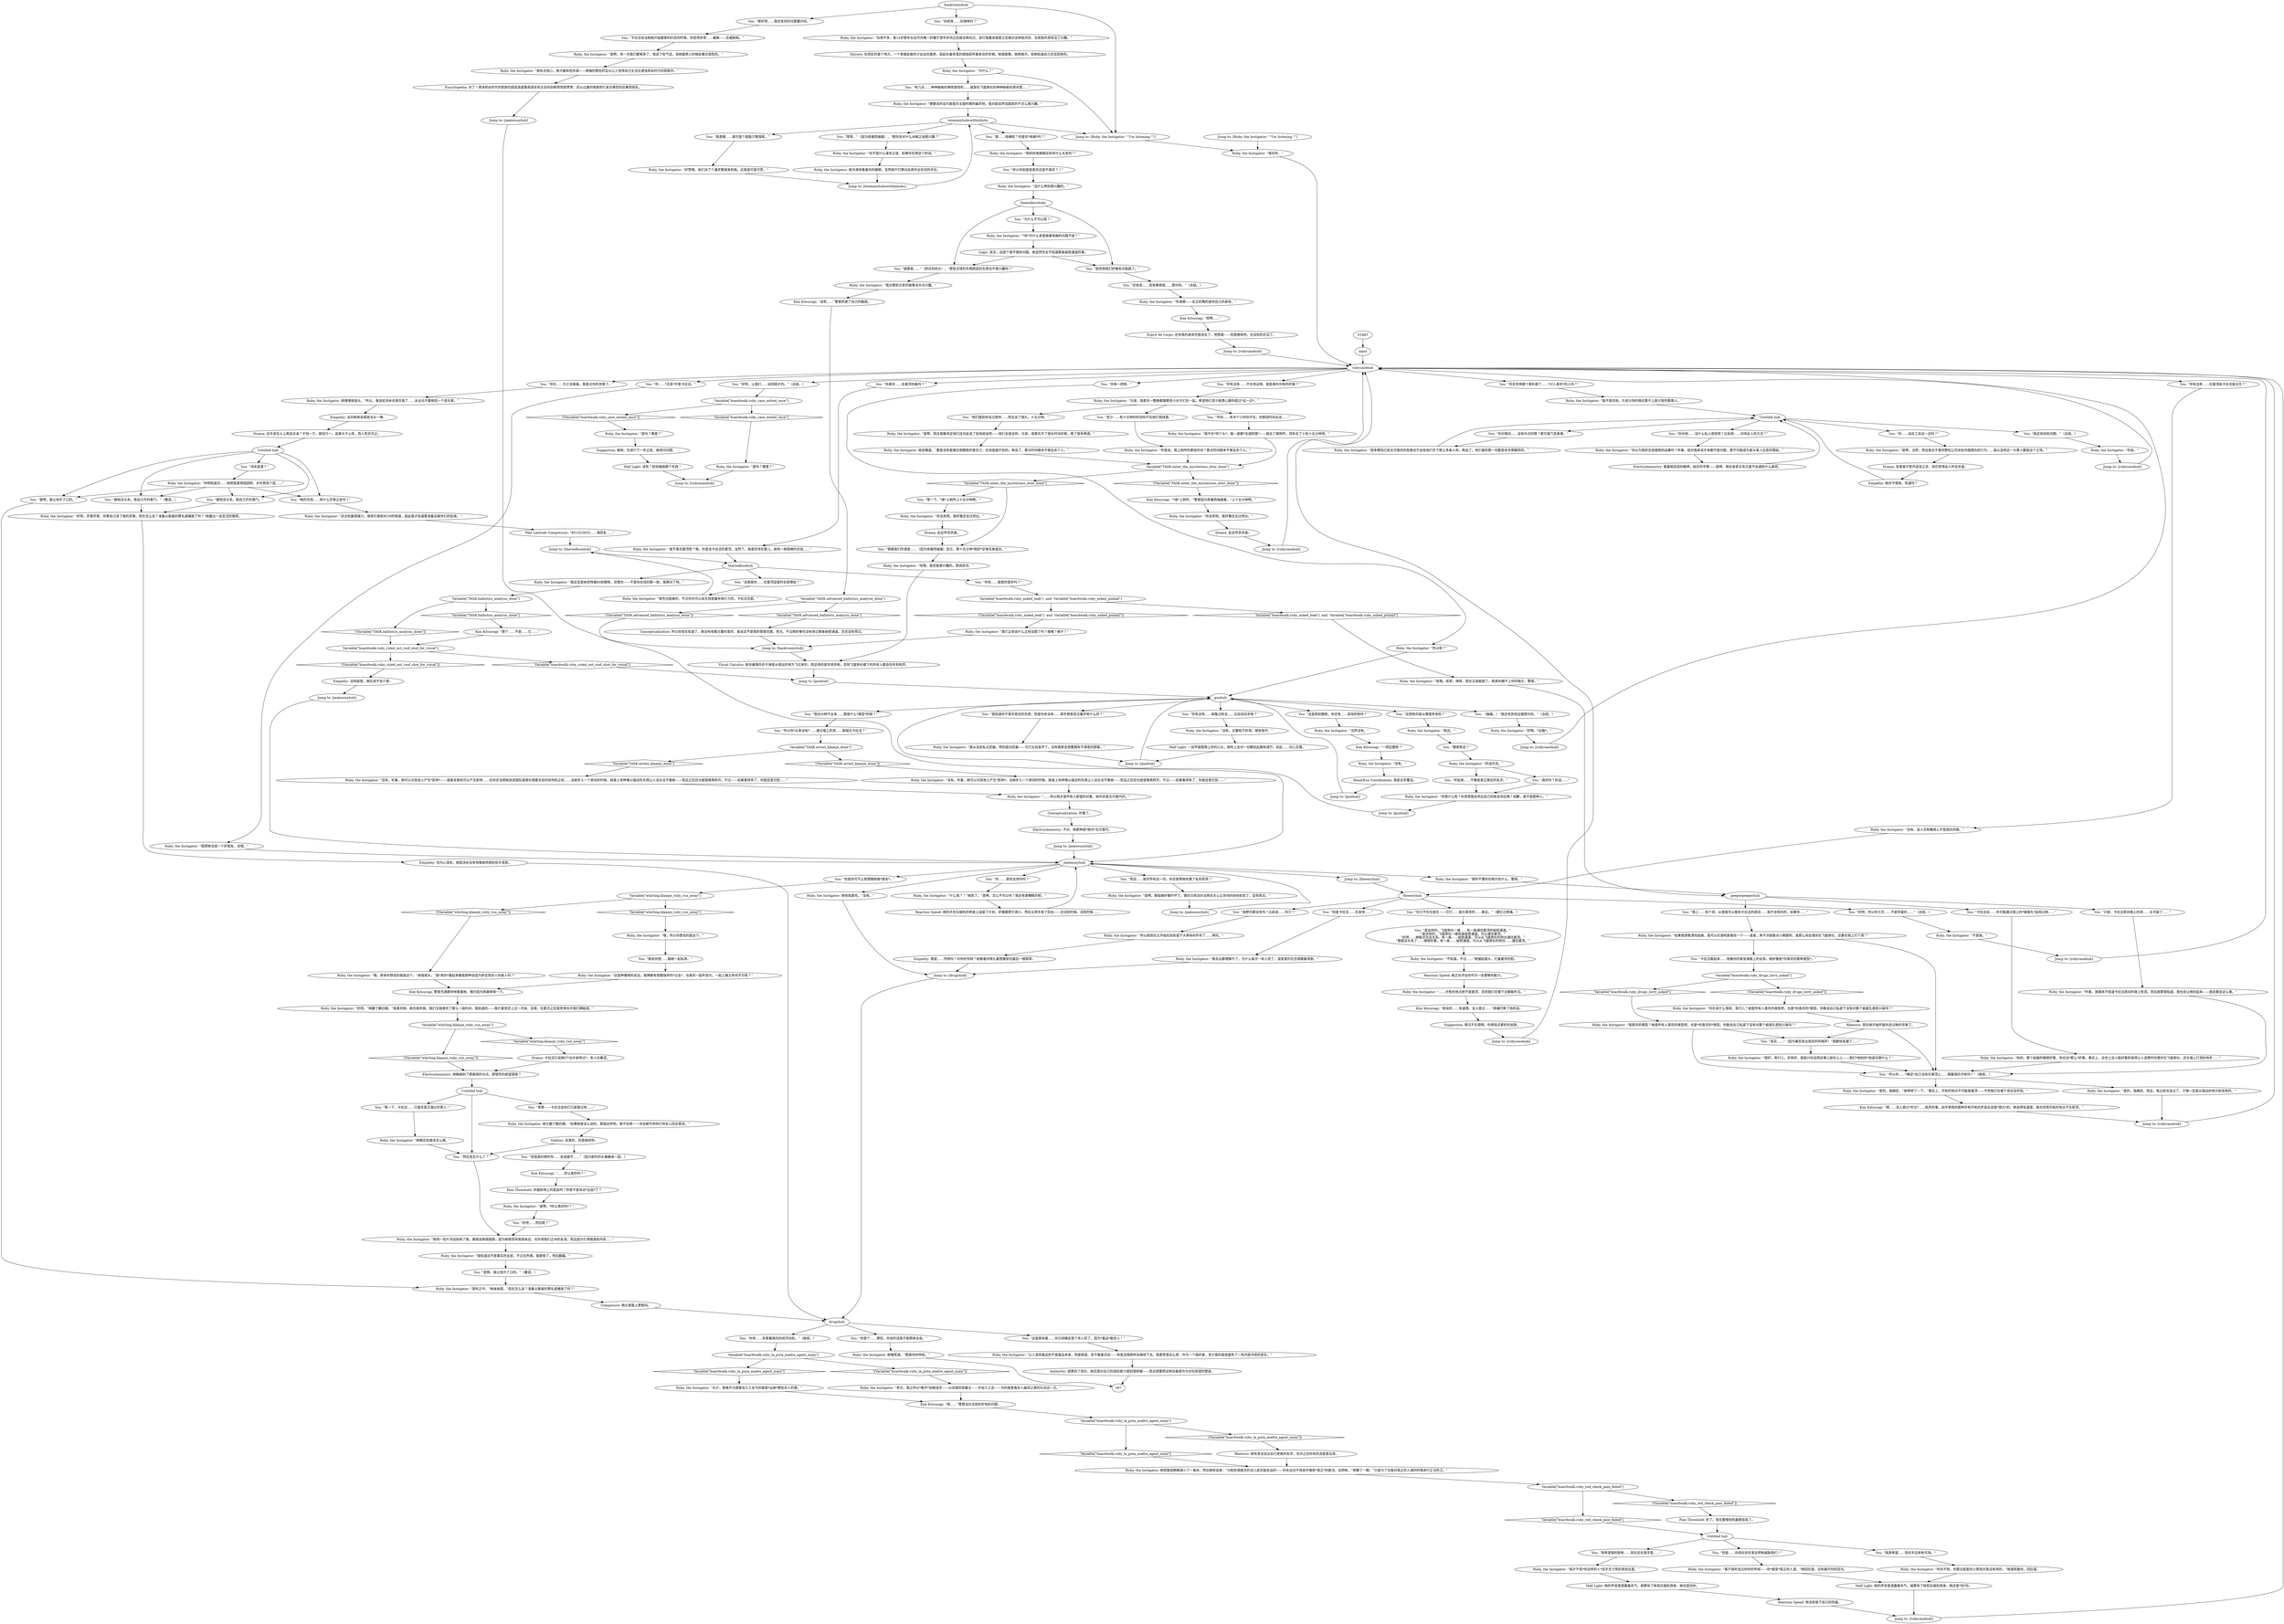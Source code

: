 # LAIR / INSTIGATOR CASE
# Here you can present your case to Ruby and find yourself left without much of a case.
# ==================================================
digraph G {
	  0 [label="START"];
	  1 [label="input"];
	  2 [label="Ruby, the Instigator: “你明知故问……他把我耍得团团转。乡村男孩个屁……”"];
	  3 [label="Ruby, the Instigator: “意料之中。”她耸耸肩。“现在怎么说？准备以贩毒的罪名逮捕我了吗？”"];
	  4 [label="Ruby, the Instigator: “是吗？哪里？”"];
	  5 [label="Empathy: 那是……怜悯吗？对你的怜悯？她看着你挣扎着想要抓住最后一根稻草。"];
	  6 [label="Empathy: 她并不恨他，知道吗？"];
	  7 [label="You: “卡拉洁说……你可能通过墙上的*偷窥孔*监视过她……”"];
	  8 [label="You: “我知道你不喜欢老旧的东西，但是你有没有……顺手倒卖些古董步枪什么的？”"];
	  9 [label="You: “好吧，让我们……说回刚才的。”（总结。）"];
	  10 [label="You: “那……电梯呢？你喜欢*电梯*吗？”"];
	  11 [label="You: “只是，卡拉洁房间墙上的洞……太可疑了……”"];
	  12 [label="You: “但是你可不止是想跟她做*朋友*。”"];
	  13 [label="You: “他们提到你去过厕所……而且去了很久。十五分钟。”"];
	  14 [label="Ruby, the Instigator: “是啊，而且我敢肯定他们还对此说了些俏皮话吧——他们总是这样。兄弟，我那天开了很长时间的車，喝了很多啤酒。”"];
	  15 [label="Ruby, the Instigator: “为什么？”"];
	  16 [label="Untitled hub"];
	  17 [label="You: “等等——卡拉洁说你们只是接过吻……”"];
	  18 [label="Ruby, the Instigator: 她慢慢摇摇头。“所以，善良如汤米也辜负我了……永远也不要相信一个音乐家。”"];
	  19 [label="Empathy: 在内心深处，她因汤米没有背叛她而感到些许宽慰。"];
	  20 [label="Ruby, the Instigator: “你去死吧。我好像还去过吧台。”"];
	  21 [label="You: “我也分辨不出来……那是什么*类型*的枪？”"];
	  22 [label="You: “而且……抛开所有这一切，你还是帮她布置了私刑现场？”"];
	  23 [label="Ruby, the Instigator: “你以为我妒忌他猎艳的战果吗？听着，妞对我来说才来都不是问题，更不可能成为我与某人交恶的理由。”"];
	  24 [label="You: “这就是你……在屋顶逗留的全部理由？”"];
	  25 [label="Ruby, the Instigator: “没有，古董枪不好用，很容易坏。”"];
	  26 [label="Ruby, the Instigator: “没有。听着，她可以对其他人产生*影响*。当她步入一个房间的时候，她身上有种难以描述的东西让人没办法不看她——而且之后目光就很难再转开。不过——如果看得多了，你就会意识到……”"];
	  27 [label="Logic: 其实，这是个很不错的问题。她显然完全不知道那条秘密通道的事。"];
	  28 [label="Ruby, the Instigator: “景色也挺美的，不过你也可以说天线是最有吸引力的。卡拉洁也是。”"];
	  29 [label="Jump to: [rubycasehub]"];
	  30 [label="floweryhub"];
	  31 [label="You: “至少……有十分钟的时间你不在他们视线里。”"];
	  32 [label="Ruby, the Instigator: “基于我听说过的你的传闻——你*就是*真正的人渣，”她回应道，没有避开你的目光。"];
	  33 [label="Ruby, the Instigator: “没有。听着，她可以对其他人产生*影响*——或者说曾经可以产生影响……在你还没把她送进国际道德伦理委员会的绞肉机之前……当她步入一个房间的时候，她身上有种难以描述的东西让人没办法不看她——而且之后目光就很难再转开。不过——如果看得多了，你就会意识到……”"];
	  34 [label="Pain Threshold: 你面前地上的是血吗？你是不是耳朵*出血*了？"];
	  35 [label="Ruby, the Instigator: “你请便——反正折腾的是你自己的身体。”"];
	  36 [label="Variable[\"boardwalk.ruby_ruled_out_roof_shot_for_viscal\"]"];
	  37 [label="Variable[\"boardwalk.ruby_ruled_out_roof_shot_for_viscal\"]", shape=diamond];
	  38 [label="!(Variable[\"boardwalk.ruby_ruled_out_roof_shot_for_viscal\"])", shape=diamond];
	  39 [label="You: “汤米是谁？”"];
	  40 [label="You: “跟他没关系，我自己开的車门。”"];
	  41 [label="jealoousyhub"];
	  42 [label="You: “你有没有……不在场证明。就是莱利中枪的时候？”"];
	  43 [label="You: “你在……为工会贩毒。我查过你的货車了。”"];
	  44 [label="Ruby, the Instigator: “伙计，我离开马德雷加入工会为的就是*远离*那些杀人的事。”"];
	  45 [label="Esprit de Corps: 还有我的身体也搭进去了，他想道——但是继续吧。也没别的办法了。"];
	  46 [label="Kim Kitsuragi: “该死……”警督抓紧了自己的脑袋。"];
	  47 [label="Empathy: 这对她来说真是当头一棒。"];
	  48 [label="Jump to: [rubymainhub]"];
	  49 [label="Drama: 吾辈虽不愿作逆耳之言，但仍觉得此人所言非虚。"];
	  50 [label="You: “你喜欢……在屋顶待着吗？”"];
	  51 [label="Ruby, the Instigator: “也不是什么谋杀之谜，如果你在想这个的话。”"];
	  52 [label="Ruby, the Instigator: “是的，我确定。”她停顿了一下。“事实上，开枪的地点不可能是屋顶——不然我们在楼下肯定会听到。”"];
	  53 [label="Jump to: [jealoousyhub]"];
	  54 [label="Ruby, the Instigator: “不知道。不过……”她皱起眉头，打量着你的脸。"];
	  55 [label="Ruby, the Instigator: “……开枪的地点绝不是屋顶，否则我们在楼下全都能听见。”"];
	  56 [label="Jump to: [gunhub]"];
	  57 [label="Ruby, the Instigator: 她嗤笑道。“那是你的特权。”"];
	  58 [label="Rhetoric: 现在她开始怀疑你进过她的货車了。"];
	  59 [label="Composure: 她比表面上更郁闷。"];
	  60 [label="Half Light: 一丝怀疑感爬上你的心头。她听上去对一切都如此胸有成竹，如此……问心无愧。"];
	  61 [label="Ruby, the Instigator: “我才不信*你这样的人*会手无寸铁的来到这里。”"];
	  62 [label="You: “你对他……没什么私人恩怨吧？比如他……对待女人的方式？”"];
	  63 [label="You: “卡拉洁看起来……很像你的某张海报上的女孩。她好像是*你喜欢的那种类型*。”"];
	  64 [label="You: “你……*尤其*中意卡拉洁。”"];
	  65 [label="Untitled hub"];
	  66 [label="You: “那好吧……我还有别的问题要问你。”"];
	  67 [label="Jump to: [backroomshub]"];
	  68 [label="You: “中间……有半个小时你不在，你那段时间出去……”"];
	  69 [label="Variable[\"TASK.ballistics_analysis_done\"]"];
	  70 [label="Variable[\"TASK.ballistics_analysis_done\"]", shape=diamond];
	  71 [label="!(Variable[\"TASK.ballistics_analysis_done\"])", shape=diamond];
	  72 [label="Jump to: [rubycasehub]"];
	  73 [label="You: “真的吗？好战……”"];
	  74 [label="You: “哪家枪店？”"];
	  75 [label="Jump to: [rubycasehub]"];
	  76 [label="Ruby, the Instigator: “兄弟，我那天一整晚都跟那些小伙子们在一起。希望他们至少能费心跟你提过*这一点*。”"];
	  77 [label="Ruby, the Instigator: “哇哦，我还挺感兴趣的。愿闻其详。”"];
	  78 [label="Jump to: [toomanyhubswithinhubs]"];
	  79 [label="Hand/Eye Coordination: 真是全军覆没。"];
	  80 [label="You: “好吧……然后呢？”"];
	  81 [label="Ruby, the Instigator: “是啊。那姑娘好像吓坏了。佣兵已经没办法再去关心尘世间的纷纷扰扰了，显而易见。”"];
	  82 [label="Ruby, the Instigator: “他妈的电梯跟这些有什么关系吗？”"];
	  83 [label="Ruby, the Instigator: “我对那些古老的破事没半点兴趣。”"];
	  84 [label="theroofisonhub"];
	  85 [label="Jump to: [theroofisonhub]"];
	  86 [label="Ruby, the Instigator: “这是种煽情的说法。我俩都有想要抛弃的*过去*，也喜欢一起听音乐。一起上路又有何不可呢？”"];
	  87 [label="Jump to: [Ruby, the Instigator: \"\"I'm listening.\"\"]"];
	  88 [label="Ruby, the Instigator: “是啊，有一次我们都喝多了，我说了些气话，说她跟男人的相处模式很危险。”"];
	  89 [label="You: “我真希望……现在手边有枪可用。”"];
	  90 [label="Ruby, the Instigator: “你办不到。你那点肮脏的小把戏对我没有用的，”她凝视着你，回应道。"];
	  91 [label="Reaction Speed: 她的手在压缩机的转盘上逗留了片刻，好像要把它调小，然后又把手收了回去——还没到时候。没到时候……"];
	  92 [label="Ruby, the Instigator: “枪店。”"];
	  93 [label="rubycasehub"];
	  94 [label="Ruby, the Instigator: “硬要说的话可能是宗主国时期的幽灵吧。我对超自然话题真的不怎么感兴趣。”"];
	  95 [label="Ruby, the Instigator: “好啊。*证据*。”"];
	  96 [label="You: “好吧，所以铃兰花……不是你留的……”（总结。）"];
	  97 [label="Ruby, the Instigator: 她又翻了翻白眼。“如果她是这么说的，那就这样吧。我不会再一一详述细节供你们待会儿回去意淫。”"];
	  98 [label="Jump to: [jealoousyhub]"];
	  99 [label="You: “但是……你现在却在拿这把枪威胁我们！”"];
	  100 [label="Variable[\"TASK.arrest_klaasje_done\"]"];
	  101 [label="Variable[\"TASK.arrest_klaasje_done\"]", shape=diamond];
	  102 [label="!(Variable[\"TASK.arrest_klaasje_done\"])", shape=diamond];
	  103 [label="Variable[\"boardwalk.ruby_drugs_lorry_asked\"]"];
	  104 [label="Variable[\"boardwalk.ruby_drugs_lorry_asked\"]", shape=diamond];
	  105 [label="!(Variable[\"boardwalk.ruby_drugs_lorry_asked\"])", shape=diamond];
	  106 [label="Ruby, the Instigator: “你在说什么鬼呢，哥们儿？她是所有人喜欢的类型吧，也是*你喜欢的*类型。你敢说自己私底下没有对那个偷窥孔感到兴奋吗？”"];
	  107 [label="Electrochemistry: 不对，她那种妞*绝对*无可替代。"];
	  108 [label="Jump to: [rubycasehub]"];
	  109 [label="Ruby, the Instigator: “你想什么呢？你觉得我会供出自己的枪支供应商？抱歉，我不是那种人。”"];
	  110 [label="You: “这把枪你是从哪里弄来的？”"];
	  111 [label="Ruby, the Instigator: “很多哪怕已经无可救药的败类也不会有他们手下那么多条人命。再说了，他们做的那一切都是有丰厚酬劳的。”"];
	  112 [label="Ruby, the Instigator: “没什么特别感兴趣的。”"];
	  113 [label="You: （抽搐。）“我还有其他证据想问你。”（总结。）"];
	  114 [label="You: “真遗憾……我可是个超能力警探呢。”"];
	  115 [label="Jump to: [jealoousyhub]"];
	  116 [label="Ruby, the Instigator: “……所以她才是所有人欲望的对象，她并非是无可替代的。”"];
	  117 [label="Ruby, the Instigator: “你说。”"];
	  118 [label="You: “你…….喜欢女孩吗吗？”"];
	  119 [label="You: “其实……”（因为痛苦发出诡异的呜咽声）“我都快高潮了……”"];
	  120 [label="You: “跟他没关系，我自己开的車门。”（撒谎。）"];
	  121 [label="Pain Threshold: 好了。现在要够到机器更容易了。"];
	  122 [label="Ruby, the Instigator: “听着，我根本不知道卡拉洁房间的墙上有洞。而且就算我知道，我也会让她封起来——朋友都会这么做。”"];
	  123 [label="peeperpeeperhub"];
	  124 [label="Ruby, the Instigator: “我喜欢的类型？她是所有人喜欢的类型吧，也是*你喜欢的*类型。你敢说自己私底下没有对那个偷窥孔感到兴奋吗？”"];
	  125 [label="Kim Kitsuragi: “嗯……没人提过*听见*……枪声的事。凶手使用的那种步枪开枪的声音应该是*很大*的。她说得有道理，我也觉得开枪的地点不在房顶。”"];
	  126 [label="You: “她说你想……跟她一起私奔。”"];
	  127 [label="You: “你有没有……在屋顶给卡拉洁留过花？”"];
	  128 [label="Ruby, the Instigator: “我永远都理解不了，为什么每次一有人死了，温室里的花也得跟着凋谢。”"];
	  129 [label="Ruby, the Instigator: “你是说，我上厕所的那段时间？那点时间根本不够去杀个人。”"];
	  130 [label="Ruby, the Instigator: 她自嘲道。“要是没有能够压倒膀胱的意志力，应该是做不到的。再说了，那点时间根本不够去杀个人。”"];
	  131 [label="Shivers: 在郊区的某个地方，一个骨瘦如柴的少女站在路旁，竖起长着老茧的拇指招呼着来往的车辆。她很疲惫。她想离开。但她知道自己还会回来的。"];
	  132 [label="You: “然后发生什么了？”"];
	  133 [label="Ruby, the Instigator: “好吧。”她翻了翻白眼。“我喜欢她，她也喜欢我，我们互相喜欢了那么一段时间，我知道的——我们甚至还上过一次床。没错，在那次之后我觉得也许我们俩能成。”"];
	  134 [label="Ruby, the Instigator: “让人滥用毒品的不是毒品本身，而是绝望。至于贩毒活动——有我没我照样会继续下去。我更愿意这么想：作为一个组织者，至少我的高效避免了一些内部冲突的发生。”"];
	  135 [label="Ruby, the Instigator: “我不在*你个头*。我一直都*在酒吧里*——我去了趟厕所，顶多去了十到十五分钟吧。”"];
	  136 [label="Untitled hub"];
	  137 [label="Drama: 此女所言非虚。"];
	  138 [label="Drama: 此女所言非虚。"];
	  139 [label="Conceptualization: 好极了。"];
	  140 [label="You: “是啊，我让他开了口的。”"];
	  141 [label="Variable[\"boardwalk.ruby_red_check_pain_failed\"]"];
	  142 [label="Variable[\"boardwalk.ruby_red_check_pain_failed\"]", shape=diamond];
	  143 [label="!(Variable[\"boardwalk.ruby_red_check_pain_failed\"])", shape=diamond];
	  144 [label="Ruby, the Instigator: “当然没有。”"];
	  145 [label="You: “你有没有……收集过枪支……比如说旧步枪？”"];
	  146 [label="Ruby, the Instigator: “玩得不多。我14岁那年在达丹内唯一的餐厅游手好闲之后就没再玩过。自打我搬进城里之后就对这种低风险、无奖励的游戏没了兴趣。”"];
	  147 [label="You: “等等，”（因为疼痛而抽搐），“那你会对什么未解之谜感兴趣？”"];
	  148 [label="Ruby, the Instigator: “*你*为什么老是揪着电梯的问题不放？”"];
	  149 [label="Variable[\"TASK.advanced_ballistics_analysis_done\"]"];
	  150 [label="Variable[\"TASK.advanced_ballistics_analysis_done\"]", shape=diamond];
	  151 [label="!(Variable[\"TASK.advanced_ballistics_analysis_done\"])", shape=diamond];
	  152 [label="Ruby, the Instigator: “好赞哦，他们派了个通灵警探来抓我。还真是可喜可贺。”"];
	  153 [label="Variable[\"TASK.enter_the_mysterious_door_done\"]"];
	  154 [label="Variable[\"TASK.enter_the_mysterious_door_done\"]", shape=diamond];
	  155 [label="!(Variable[\"TASK.enter_the_mysterious_door_done\"])", shape=diamond];
	  156 [label="theendlesshubs"];
	  157 [label="Kim Kitsuragi: “她说的……有道理。没人提过……”疼痛打断了他的话。"];
	  158 [label="Variable[\"whirling.klaasje_ruby_run_away\"]"];
	  159 [label="Variable[\"whirling.klaasje_ruby_run_away\"]", shape=diamond];
	  160 [label="!(Variable[\"whirling.klaasje_ruby_run_away\"])", shape=diamond];
	  161 [label="Jump to: [gunhub]"];
	  162 [label="You: “你是个……罪犯。你说的话我不能照单全收。”"];
	  163 [label="Variable[\"boardwalk.ruby_la_puta_madre_agent_main\"]"];
	  164 [label="Variable[\"boardwalk.ruby_la_puta_madre_agent_main\"]", shape=diamond];
	  165 [label="!(Variable[\"boardwalk.ruby_la_puta_madre_agent_main\"])", shape=diamond];
	  166 [label="Variable[\"boardwalk.ruby_la_puta_madre_agent_main\"]"];
	  167 [label="Variable[\"boardwalk.ruby_la_puta_madre_agent_main\"]", shape=diamond];
	  168 [label="!(Variable[\"boardwalk.ruby_la_puta_madre_agent_main\"])", shape=diamond];
	  169 [label="Suggestion: 继续。在进行下一步之前，继续问问题。"];
	  170 [label="Ruby, the Instigator: “你去死吧。我好像还去过吧台。”"];
	  171 [label="You: “你……站在工会这一边吗？”"];
	  172 [label="You: “墙上……有个洞，从里面可以看到卡拉洁的房间……我不会怪你的，如果你……”"];
	  173 [label="Ruby, the Instigator: “好战杰克。”"];
	  174 [label="Ruby, the Instigator: “我不喜欢他。久经沙场的佣兵算不上是讨喜的那类人。”"];
	  175 [label="Conceptualization: 所以你现在知道了，她没有收集古董的爱好。虽说这不是我的管辖范围，老兄，不过她好像也没有用过那条秘密通道。完全没有用过。"];
	  176 [label="Jump to: [jealoousyhub]"];
	  177 [label="You: “你有……杀害雇佣兵的经济动机。”（继续。）"];
	  178 [label="Ruby, the Instigator: “哦，所以你想说的是这个。”"];
	  179 [label="Kim Kitsuragi: “一把后膛枪？”"];
	  180 [label="Kim Kitsuragi: “唔……”警督没办法组织好他的问题。"];
	  181 [label="You: “听起来……不像是真正商店的名字。”"];
	  182 [label="You: “有几台……神神秘秘的弹球游戏机……就放在飞旋旅社的神神秘秘的房间里……”"];
	  183 [label="Pale Latitude Compressor: “851023933……请回复……”"];
	  184 [label="Ruby, the Instigator: “哦，原来你想说的就是这个。”她摇摇头。“我*真的*看起来像是那种会因为妒忌而杀人的挫人吗？”"];
	  185 [label="Jump to: [rubycasehub]"];
	  186 [label="Kim Kitsuragi: “那个……不是……它……”"];
	  187 [label="Ruby, the Instigator: “是吗？哪里？”"];
	  188 [label="Ruby, the Instigator: “没有。”"];
	  189 [label="Ruby, the Instigator: “我从没走私过武器，特别是旧武器——它们太容易坏了，没有商家会想要拥有不满意的顾客。”"];
	  190 [label="gunhub"];
	  191 [label="You: “你对佣兵……没有半点同情？那可是门苦差事。”"];
	  192 [label="Ruby, the Instigator: “哇哦。尿尿，弹球，现在又成偷窥了。我真的跟不上你的暗示，警探。”"];
	  193 [label="You: “为什么不可以呢？”"];
	  194 [label="You: “铃兰不仅仅是花——它们……是大革命的……象征。”（硬扛过疼痛。）"];
	  195 [label="You: “但是卡拉洁……在哀悼……”"];
	  196 [label="Untitled hub"];
	  197 [label="Ruby, the Instigator: “什么鬼？！”她笑了。“是啊，怎么不可以吗？我还有更糟糕的呢。”"];
	  198 [label="Half Light: 她的声音里透露着杀气。就算有了枪和压缩机傍身，她还是*怕*你。"];
	  199 [label="Ruby, the Instigator: “妈的。那个姑娘的确很好看，但也没*那么*好看。事实上，这世上没人能好看到值得让人浪费时间潜伏在飞旋旅社，还在墙上打洞的地步……”"];
	  200 [label="You: “我还有别的问题。”（总结。）"];
	  201 [label="Electrochemistry: 看着她自信的眼神，结实的手臂——是啊，她在亲密关系方面不会遇到什么麻烦。"];
	  202 [label="You: “连野花都没有吗？比如说……铃兰？”"];
	  203 [label="You: “我觉得我们好像有点跑题了。”"];
	  204 [label="Reaction Speed: 她正在评估你作为一名警察的能力。"];
	  205 [label="Electrochemistry: 她触碰到了那美丽的光点，那银色的欲望源泉？"];
	  206 [label="Jump to: [gunhub]"];
	  207 [label="Authority: 就算到了现在，她还是对自己的组织能力感到很骄傲——而且想要把这种自豪感作为对抗绝望的壁垒。"];
	  208 [label="Ruby, the Instigator: “很好，哥们儿，非常好。很高兴你没把这事儿放在心上——我们*他妈的*到底在聊什么？”"];
	  209 [label="Kim Kitsuragi: “……你认真的吗？”"];
	  210 [label="drugshub"];
	  211 [label="Ruby, the Instigator: “是的，我确定。而且，我之前也说过了，子弹一定是从很远的地方射进来的。”"];
	  212 [label="You: “你经常……玩弹球吗？”"];
	  213 [label="Ruby, the Instigator: “所以呢？”"];
	  214 [label="Ruby, the Instigator: “这台机器很强力。我用它接收RCM的频道，因此我才知道要准备迎接你们的到来。”"];
	  215 [label="Ruby, the Instigator: “没有，送人花和糖真心不是我的风格。”"];
	  216 [label="Ruby, the Instigator: “我知道这不是事实的全部，不过无所谓，我接受了，然后翻篇。”"];
	  217 [label="Drama: 卡拉洁只说她们*也许亲吻过*。有人在撒谎。"];
	  218 [label="Ruby, the Instigator: “她确实知道该怎么做。”"];
	  219 [label="Variable[\"boardwalk.ruby_asked_leak\"]  and  Variable[\"boardwalk.ruby_asked_pinball\"]"];
	  220 [label="Variable[\"boardwalk.ruby_asked_leak\"]  and  Variable[\"boardwalk.ruby_asked_pinball\"]", shape=diamond];
	  221 [label="!(Variable[\"boardwalk.ruby_asked_leak\"]  and  Variable[\"boardwalk.ruby_asked_pinball\"])", shape=diamond];
	  222 [label="Drama: 应许该在火上再加点油？不怕一万，就怕万一。哀莫大于心死，而人死亦次之。"];
	  223 [label="Ruby, the Instigator: “好吧，厉害厉害，你靠自己进了我的货車。现在怎么说？准备以贩毒的罪名逮捕我了吗？”她露出一丝苦涩的微笑。"];
	  224 [label="Jump to: [rubycasehub]"];
	  225 [label="Kim Kitsuragi: “呃啊……”"];
	  226 [label="You: “但我真的想听你……说说细节……”（因为剧烈的头痛蜷成一团。）"];
	  227 [label="Volition: 说真的，还是继续吧。"];
	  228 [label="Ruby, the Instigator: “是啊，*你认真的吗*？”"];
	  229 [label="Rhetoric: 她有意没说出自己老板的名字。也许之后你有机会能查出来。"];
	  230 [label="Ruby, the Instigator: “是啊，当然，而且我也不喜欢野松公司派驻外国佣兵的行为……我以及附近一大票人都是这个立场。”"];
	  231 [label="You: “你会觉得那个莱利是个……*讨人喜欢*的人吗？”"];
	  232 [label="Ruby, the Instigator: 她冷漠地看着你的眼睛，显然她不打算对此再作出任何的评论。"];
	  233 [label="Jump to: [rubycasehub]"];
	  234 [label="Ruby, the Instigator: “我在听。”"];
	  235 [label="You: “这就意味着……你已经确定是个杀人犯了，因为*毒品*能杀人！”"];
	  236 [label="Ruby, the Instigator: “老兄，我之所以*离开*加姆洛克——以及我的前雇主——并加入工会——为的就是离杀人越货之类的勾当远一点。”"];
	  237 [label="Ruby, the Instigator: 她把旋钮稍微调小了一毫米，然后继续说道：“分配到调度员的活儿其实挺走运的——你永远也不用亲手做些*真正*的脏活。这把枪，”她瞥了一眼，“只是为了在面对真正的人渣的时候进行正当防卫。”"];
	  238 [label="Variable[\"whirling.klaasje_ruby_run_away\"]"];
	  239 [label="Variable[\"whirling.klaasje_ruby_run_away\"]", shape=diamond];
	  240 [label="!(Variable[\"whirling.klaasje_ruby_run_away\"])", shape=diamond];
	  241 [label="Kim Kitsuragi: 警督充满期待地看着她，偶尔因为疼痛哆嗦一下。"];
	  242 [label="Half Light: 该死！赶快摧毁那个东西！"];
	  243 [label="Kim Kitsuragi: “*谁*上厕所，”警督因为疼痛而抽搐着，“上十五分钟啊。”"];
	  244 [label="Jump to: [rubycasehub]"];
	  245 [label="Reaction Speed: 她没有放下自己的防备。"];
	  246 [label="Half Light: 她的声音里透露着杀气。就算有了枪和压缩机傍身，她还是怕你。"];
	  247 [label="Ruby, the Instigator: “如果我想看漂亮姑娘，我可以在酒吧直接找一个——或者，再不济就看点小黄图呗，谁那么闲会潜伏在飞旋旅社，还要在墙上打个洞？”"];
	  248 [label="You: “所以你到底是喜欢还是不喜欢？！”"];
	  249 [label="You: “就算是……”（抓住你的头），“那些古怪的东倒西歪的东西也不感兴趣吗？”"];
	  250 [label="toomanyhubswithinhubs"];
	  251 [label="Ruby, the Instigator: “我把她当成一个好朋友，没错。”"];
	  252 [label="Ruby, the Instigator: “不是我。”"];
	  253 [label="You: “根据我们的调查……（因为疼痛而抽搐）显示，那十五分钟*刚好*足够实施谋杀。”"];
	  254 [label="Ruby, the Instigator: “她用一些片汤话拒绝了我，跟我说她很困惑，因为她感觉和我很亲近，也珍视我们之间的友谊，而且因为引诱我感到内疚……”"];
	  255 [label="Ruby, the Instigator: “我有点担心，她大脑有些失调——她嗑的那些药足以让人觉得自己生活在德洛莉丝时代的悲剧中。”"];
	  256 [label="You: “等一下，卡拉洁……只喜欢真正强壮的男人！”"];
	  257 [label="Encyclopedia: 对了！德洛莉丝时代的悲剧仍因其高度重视语言和主旨的创新而饱受赞誉，还以过激的情感而引发灾难性的后果而闻名。"];
	  258 [label="Jump to: [gunhub]"];
	  259 [label="Variable[\"boardwalk.ruby_case_exited_once\"]"];
	  260 [label="Variable[\"boardwalk.ruby_case_exited_once\"]", shape=diamond];
	  261 [label="!(Variable[\"boardwalk.ruby_case_exited_once\"])", shape=diamond];
	  262 [label="You: “等一下，*谁*上厕所上十五分钟啊。”"];
	  263 [label="Suggestion: 情况不乐观啊。你得找点更好的说辞。"];
	  264 [label="You: “真希望我的配枪……现在还在我手里……”"];
	  265 [label="You: “这是把前膛枪。你还有……其他的枪吗？”"];
	  266 [label="You: “你有一把枪。”"];
	  267 [label="Ruby, the Instigator: “谁不喜欢屋顶呢？哦，你是说卡拉洁的屋顶。当然了，我喜欢待在那儿。她有一根很棒的天线……”"];
	  268 [label="backroomshub"];
	  269 [label="Visual Calculus: 射杀雇佣兵的子弹是从很远的地方飞过来的，而且用的是军用步枪。否则飞旋旅社楼下的所有人都会在听到枪声。"];
	  270 [label="Empathy: 没有敌意。她应该不会介意。"];
	  271 [label="You: “是啊，我让他开了口的。”（撒谎。）"];
	  272 [label="You: “她的天线……有什么厉害之处吗？”"];
	  273 [label="Ruby, the Instigator: “我这支是纳克特威80前膛枪，双管的——不是你在找的那一款，我猜对了吧。”"];
	  274 [label="You: “所以你*从来没有*……通过墙上的洞……偷窥过卡拉洁？”"];
	  275 [label="You: “所以你……*确定*自己没有在屋顶上……朝雇佣兵开枪吗？”（继续。）"];
	  276 [label="You: “你有……偷窥的爱好吗？”"];
	  277 [label="Ruby, the Instigator: “我听不懂你在暗示些什么，警探。”"];
	  278 [label="Ruby, the Instigator: “我们之前说什么正经话题了吗？楼梯？梯子？”"];
	  279 [label="You: “还有些……其他事情我……想问你。”（总结。）"];
	  280 [label="Ruby, the Instigator: 她抬高眉毛。“没有。”"];
	  281 [label="Ruby, the Instigator: “所以我现在又开始在到处留下大革命的符号了……拜托。”"];
	  282 [label="You: “是这样的，飞旋旅社一楼……有一条通往屋顶的秘密通道。”\n“是这样的，飞旋旅社一楼有条秘密通道，可以通往屋顶。”\n“好吧……神秘点也没关系。有一条……秘密通道，可以从飞旋旅社的吧台通往屋顶。”\n“那就没关系了……弹球的事。有一条……秘密通道，可以从飞旋旅社的吧台……通往屋顶。”"];
	  283 [label="Jump to: [Ruby, the Instigator: \"\"I'm listening.\"\"]"];
	  284 [label="You: “卡拉洁说当她刚开始跟莱利约会的时候，你变得非常……暴躁——还威胁她。”"];
	  285 [label="Jump to: [floweryhub]"];
	  286 [label="Jump to: [drugshub]"];
	  0 -> 1
	  1 -> 93
	  2 -> 120
	  2 -> 272
	  2 -> 40
	  2 -> 140
	  3 -> 59
	  4 -> 169
	  5 -> 286
	  6 -> 65
	  7 -> 199
	  8 -> 189
	  9 -> 259
	  10 -> 82
	  11 -> 122
	  12 -> 238
	  13 -> 14
	  14 -> 130
	  15 -> 283
	  15 -> 182
	  16 -> 256
	  16 -> 17
	  16 -> 132
	  17 -> 97
	  18 -> 47
	  19 -> 210
	  20 -> 138
	  21 -> 274
	  22 -> 81
	  23 -> 201
	  24 -> 28
	  25 -> 60
	  26 -> 116
	  27 -> 249
	  27 -> 203
	  28 -> 85
	  29 -> 93
	  30 -> 96
	  30 -> 194
	  30 -> 202
	  30 -> 195
	  31 -> 129
	  32 -> 198
	  33 -> 116
	  34 -> 228
	  35 -> 225
	  36 -> 37
	  36 -> 38
	  37 -> 258
	  38 -> 270
	  39 -> 2
	  40 -> 223
	  41 -> 12
	  41 -> 277
	  41 -> 118
	  41 -> 22
	  41 -> 280
	  41 -> 285
	  42 -> 76
	  43 -> 18
	  44 -> 180
	  45 -> 224
	  46 -> 149
	  47 -> 222
	  49 -> 6
	  50 -> 267
	  51 -> 232
	  52 -> 125
	  53 -> 41
	  54 -> 204
	  55 -> 157
	  56 -> 190
	  57 -> 287
	  58 -> 275
	  58 -> 119
	  59 -> 210
	  60 -> 161
	  61 -> 246
	  62 -> 23
	  63 -> 103
	  64 -> 251
	  65 -> 200
	  65 -> 171
	  65 -> 62
	  65 -> 191
	  66 -> 284
	  67 -> 269
	  68 -> 135
	  69 -> 70
	  69 -> 71
	  70 -> 186
	  71 -> 36
	  72 -> 93
	  73 -> 109
	  74 -> 173
	  75 -> 93
	  76 -> 68
	  76 -> 13
	  76 -> 31
	  77 -> 269
	  78 -> 250
	  79 -> 206
	  80 -> 254
	  81 -> 115
	  82 -> 248
	  83 -> 46
	  84 -> 24
	  84 -> 273
	  84 -> 276
	  85 -> 84
	  86 -> 241
	  87 -> 234
	  88 -> 255
	  89 -> 90
	  90 -> 198
	  91 -> 41
	  92 -> 74
	  93 -> 64
	  93 -> 231
	  93 -> 9
	  93 -> 42
	  93 -> 266
	  93 -> 43
	  93 -> 50
	  93 -> 127
	  94 -> 250
	  95 -> 75
	  96 -> 252
	  97 -> 227
	  98 -> 41
	  99 -> 32
	  100 -> 101
	  100 -> 102
	  101 -> 33
	  102 -> 26
	  103 -> 104
	  103 -> 105
	  104 -> 124
	  105 -> 106
	  106 -> 58
	  107 -> 53
	  108 -> 93
	  109 -> 56
	  110 -> 92
	  111 -> 65
	  112 -> 156
	  113 -> 95
	  114 -> 152
	  115 -> 41
	  116 -> 139
	  117 -> 72
	  118 -> 197
	  119 -> 208
	  120 -> 223
	  121 -> 196
	  122 -> 275
	  123 -> 11
	  123 -> 172
	  123 -> 7
	  124 -> 275
	  124 -> 119
	  125 -> 29
	  126 -> 86
	  127 -> 215
	  128 -> 286
	  129 -> 153
	  130 -> 153
	  131 -> 15
	  132 -> 254
	  133 -> 158
	  134 -> 207
	  135 -> 153
	  136 -> 39
	  136 -> 40
	  136 -> 140
	  136 -> 272
	  136 -> 120
	  137 -> 253
	  138 -> 233
	  139 -> 107
	  140 -> 3
	  141 -> 142
	  141 -> 143
	  142 -> 196
	  143 -> 121
	  144 -> 179
	  145 -> 25
	  146 -> 131
	  147 -> 51
	  148 -> 27
	  149 -> 150
	  149 -> 151
	  150 -> 175
	  151 -> 67
	  152 -> 78
	  153 -> 154
	  153 -> 155
	  154 -> 253
	  154 -> 262
	  155 -> 243
	  156 -> 193
	  156 -> 203
	  156 -> 249
	  157 -> 263
	  158 -> 160
	  158 -> 159
	  159 -> 217
	  160 -> 205
	  161 -> 190
	  162 -> 57
	  163 -> 164
	  163 -> 165
	  164 -> 44
	  165 -> 236
	  166 -> 168
	  166 -> 167
	  167 -> 237
	  168 -> 229
	  169 -> 242
	  170 -> 137
	  171 -> 230
	  172 -> 247
	  173 -> 73
	  173 -> 181
	  174 -> 65
	  175 -> 67
	  176 -> 41
	  177 -> 163
	  178 -> 126
	  179 -> 188
	  180 -> 166
	  181 -> 109
	  182 -> 94
	  183 -> 85
	  184 -> 241
	  185 -> 93
	  186 -> 36
	  187 -> 48
	  188 -> 79
	  189 -> 161
	  190 -> 8
	  190 -> 265
	  190 -> 110
	  190 -> 145
	  190 -> 113
	  190 -> 21
	  191 -> 111
	  192 -> 123
	  193 -> 148
	  194 -> 282
	  195 -> 128
	  196 -> 264
	  196 -> 89
	  196 -> 99
	  197 -> 91
	  198 -> 108
	  199 -> 275
	  200 -> 117
	  201 -> 65
	  202 -> 281
	  203 -> 279
	  204 -> 55
	  205 -> 16
	  206 -> 190
	  207 -> 287
	  208 -> 275
	  209 -> 34
	  210 -> 177
	  210 -> 162
	  210 -> 235
	  211 -> 29
	  212 -> 146
	  213 -> 190
	  214 -> 183
	  215 -> 30
	  216 -> 271
	  217 -> 205
	  218 -> 132
	  219 -> 220
	  219 -> 221
	  220 -> 192
	  221 -> 278
	  222 -> 136
	  223 -> 19
	  224 -> 93
	  225 -> 45
	  226 -> 209
	  227 -> 226
	  227 -> 132
	  228 -> 80
	  229 -> 237
	  230 -> 49
	  231 -> 174
	  232 -> 78
	  233 -> 93
	  234 -> 93
	  235 -> 134
	  236 -> 180
	  237 -> 141
	  238 -> 240
	  238 -> 239
	  239 -> 178
	  240 -> 184
	  241 -> 133
	  242 -> 48
	  243 -> 20
	  244 -> 93
	  245 -> 108
	  246 -> 245
	  247 -> 275
	  247 -> 63
	  248 -> 112
	  249 -> 83
	  250 -> 10
	  250 -> 283
	  250 -> 114
	  250 -> 147
	  251 -> 41
	  252 -> 185
	  253 -> 77
	  254 -> 216
	  255 -> 257
	  256 -> 218
	  257 -> 98
	  258 -> 190
	  259 -> 260
	  259 -> 261
	  260 -> 187
	  261 -> 4
	  262 -> 170
	  263 -> 244
	  264 -> 61
	  265 -> 144
	  266 -> 213
	  267 -> 84
	  268 -> 66
	  268 -> 283
	  268 -> 212
	  269 -> 258
	  270 -> 176
	  271 -> 3
	  272 -> 214
	  273 -> 69
	  274 -> 100
	  275 -> 211
	  275 -> 52
	  276 -> 219
	  277 -> 123
	  278 -> 67
	  279 -> 35
	  280 -> 286
	  281 -> 5
	  282 -> 54
	  283 -> 234
	  284 -> 88
	  285 -> 30
	  286 -> 210
}

